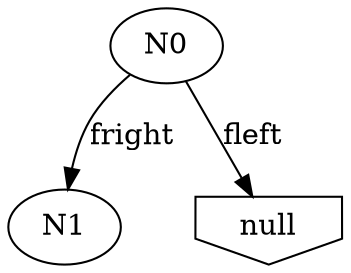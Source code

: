 digraph s2 {
	nodesep=.5; ordering=out;
	null [ shape = invhouse ];
	N0->N1 	[ label = fright ];
	N0->null 	[ label = fleft ];
}
